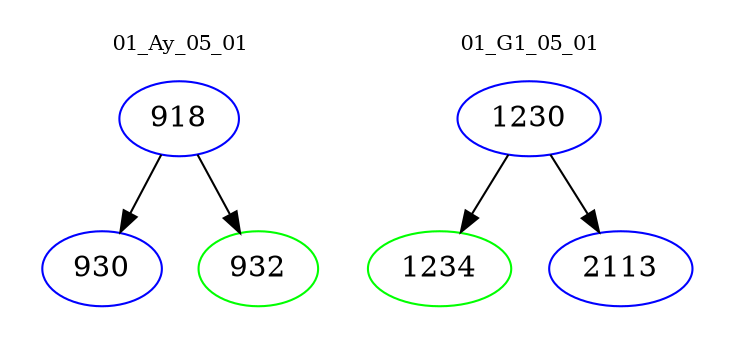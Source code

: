 digraph{
subgraph cluster_0 {
color = white
label = "01_Ay_05_01";
fontsize=10;
T0_918 [label="918", color="blue"]
T0_918 -> T0_930 [color="black"]
T0_930 [label="930", color="blue"]
T0_918 -> T0_932 [color="black"]
T0_932 [label="932", color="green"]
}
subgraph cluster_1 {
color = white
label = "01_G1_05_01";
fontsize=10;
T1_1230 [label="1230", color="blue"]
T1_1230 -> T1_1234 [color="black"]
T1_1234 [label="1234", color="green"]
T1_1230 -> T1_2113 [color="black"]
T1_2113 [label="2113", color="blue"]
}
}
